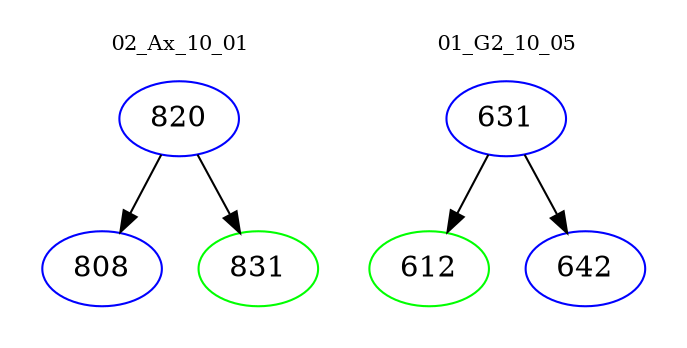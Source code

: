 digraph{
subgraph cluster_0 {
color = white
label = "02_Ax_10_01";
fontsize=10;
T0_820 [label="820", color="blue"]
T0_820 -> T0_808 [color="black"]
T0_808 [label="808", color="blue"]
T0_820 -> T0_831 [color="black"]
T0_831 [label="831", color="green"]
}
subgraph cluster_1 {
color = white
label = "01_G2_10_05";
fontsize=10;
T1_631 [label="631", color="blue"]
T1_631 -> T1_612 [color="black"]
T1_612 [label="612", color="green"]
T1_631 -> T1_642 [color="black"]
T1_642 [label="642", color="blue"]
}
}
